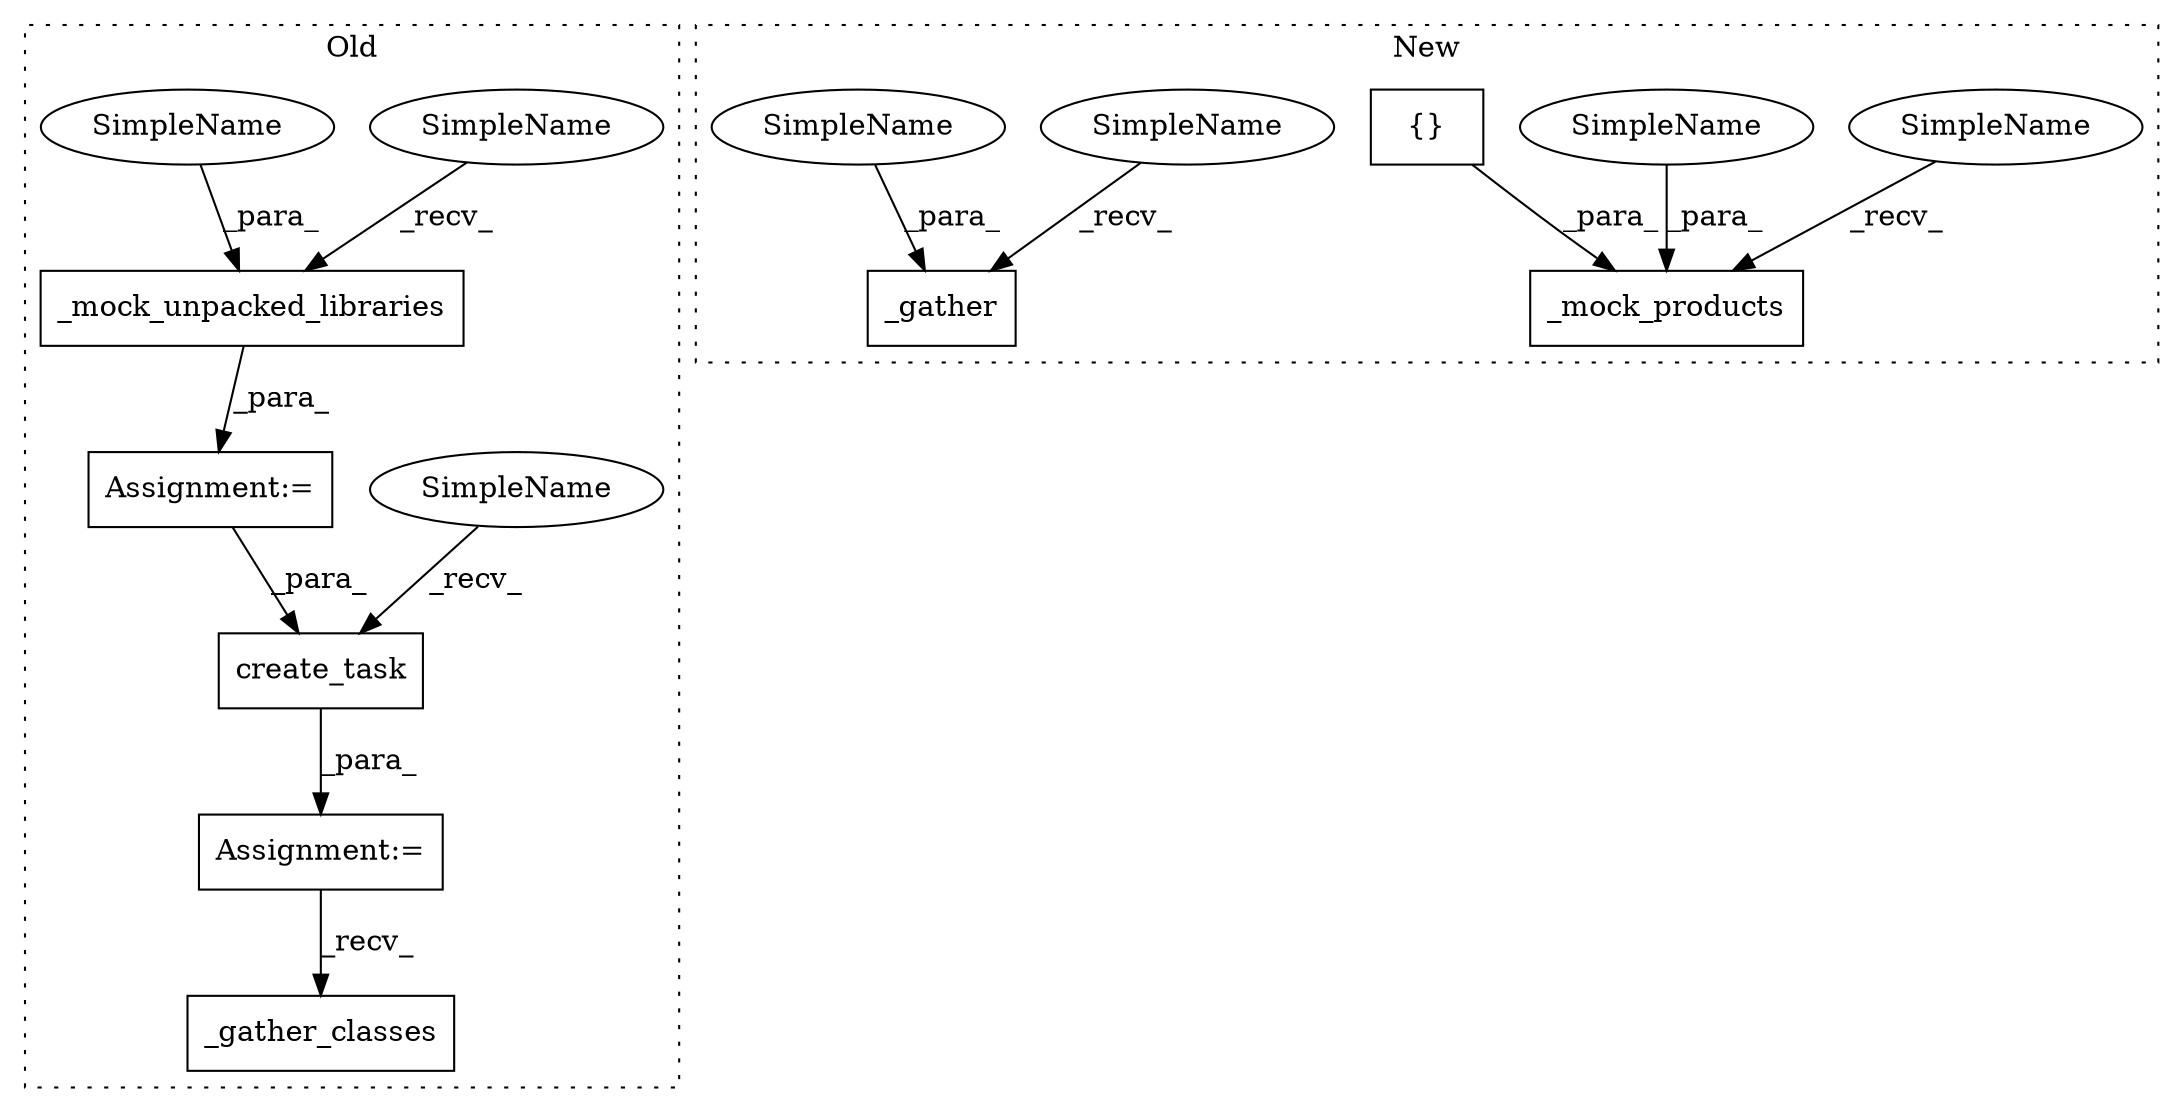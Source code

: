 digraph G {
subgraph cluster0 {
1 [label="_mock_unpacked_libraries" a="32" s="14032,14087" l="25,1" shape="box"];
3 [label="Assignment:=" a="7" s="14110" l="1" shape="box"];
6 [label="_gather_classes" a="32" s="14264,14286" l="16,1" shape="box"];
7 [label="create_task" a="32" s="14204,14228" l="12,1" shape="box"];
8 [label="Assignment:=" a="7" s="14198" l="1" shape="box"];
9 [label="SimpleName" a="42" s="14199" l="4" shape="ellipse"];
10 [label="SimpleName" a="42" s="14027" l="4" shape="ellipse"];
11 [label="SimpleName" a="42" s="14057" l="7" shape="ellipse"];
label = "Old";
style="dotted";
}
subgraph cluster1 {
2 [label="_mock_products" a="32" s="12772,12833" l="15,1" shape="box"];
4 [label="{}" a="4" s="12812" l="2" shape="box"];
5 [label="_gather" a="32" s="12866,12888" l="8,1" shape="box"];
12 [label="SimpleName" a="42" s="12767" l="4" shape="ellipse"];
13 [label="SimpleName" a="42" s="12861" l="4" shape="ellipse"];
14 [label="SimpleName" a="42" s="12874" l="7" shape="ellipse"];
15 [label="SimpleName" a="42" s="12787" l="7" shape="ellipse"];
label = "New";
style="dotted";
}
1 -> 3 [label="_para_"];
3 -> 7 [label="_para_"];
4 -> 2 [label="_para_"];
7 -> 8 [label="_para_"];
8 -> 6 [label="_recv_"];
9 -> 7 [label="_recv_"];
10 -> 1 [label="_recv_"];
11 -> 1 [label="_para_"];
12 -> 2 [label="_recv_"];
13 -> 5 [label="_recv_"];
14 -> 5 [label="_para_"];
15 -> 2 [label="_para_"];
}